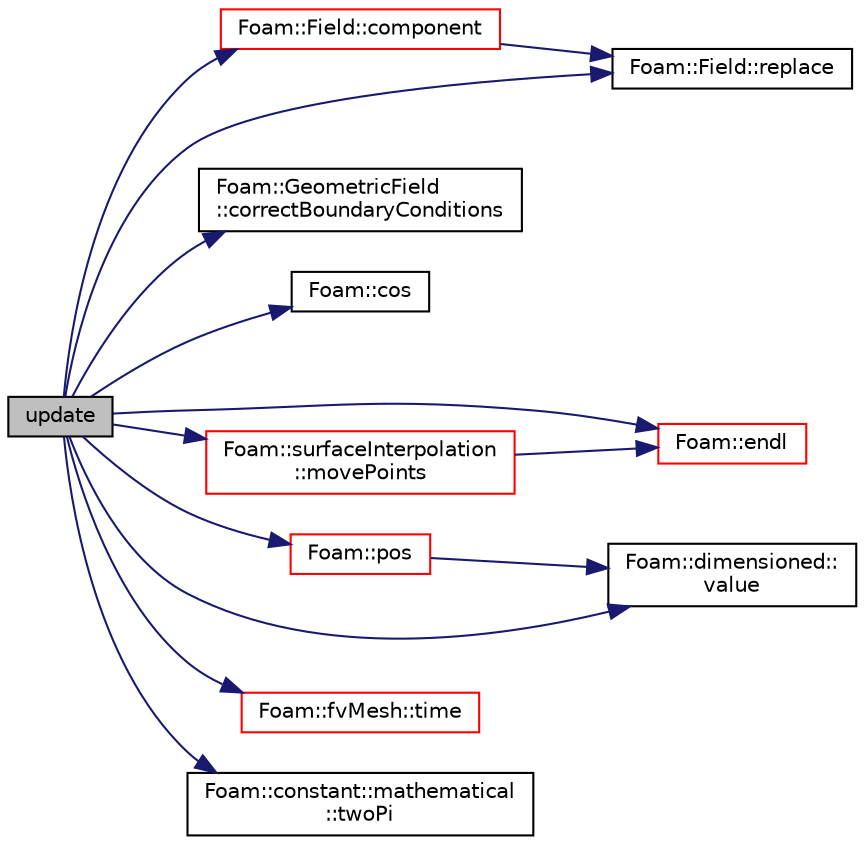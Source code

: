 digraph "update"
{
  bgcolor="transparent";
  edge [fontname="Helvetica",fontsize="10",labelfontname="Helvetica",labelfontsize="10"];
  node [fontname="Helvetica",fontsize="10",shape=record];
  rankdir="LR";
  Node1 [label="update",height=0.2,width=0.4,color="black", fillcolor="grey75", style="filled", fontcolor="black"];
  Node1 -> Node2 [color="midnightblue",fontsize="10",style="solid",fontname="Helvetica"];
  Node2 [label="Foam::Field::component",height=0.2,width=0.4,color="red",URL="$a00765.html#a770bc7d2cd4553971cd2acd4d65be9eb",tooltip="Return a component field of the field. "];
  Node2 -> Node3 [color="midnightblue",fontsize="10",style="solid",fontname="Helvetica"];
  Node3 [label="Foam::Field::replace",height=0.2,width=0.4,color="black",URL="$a00765.html#a815e9bf6122726b1d13b4baf30bbad04",tooltip="Replace a component field of the field. "];
  Node1 -> Node4 [color="midnightblue",fontsize="10",style="solid",fontname="Helvetica"];
  Node4 [label="Foam::GeometricField\l::correctBoundaryConditions",height=0.2,width=0.4,color="black",URL="$a00937.html#acaf6878ef900e593c4b20812f1b567d6",tooltip="Correct boundary field. "];
  Node1 -> Node5 [color="midnightblue",fontsize="10",style="solid",fontname="Helvetica"];
  Node5 [label="Foam::cos",height=0.2,width=0.4,color="black",URL="$a10909.html#aebb41a148f7cf44b63e12f69e487e49f"];
  Node1 -> Node6 [color="midnightblue",fontsize="10",style="solid",fontname="Helvetica"];
  Node6 [label="Foam::endl",height=0.2,width=0.4,color="red",URL="$a10909.html#a2db8fe02a0d3909e9351bb4275b23ce4",tooltip="Add newline and flush stream. "];
  Node1 -> Node7 [color="midnightblue",fontsize="10",style="solid",fontname="Helvetica"];
  Node7 [label="Foam::surfaceInterpolation\l::movePoints",height=0.2,width=0.4,color="red",URL="$a02571.html#a049fe0a86e2c86b4c0bb5fe02583bea4",tooltip="Do what is neccessary if the mesh has moved. "];
  Node7 -> Node6 [color="midnightblue",fontsize="10",style="solid",fontname="Helvetica"];
  Node1 -> Node8 [color="midnightblue",fontsize="10",style="solid",fontname="Helvetica"];
  Node8 [label="Foam::pos",height=0.2,width=0.4,color="red",URL="$a10909.html#a09a190b59f3d01b258bca0fa964a6212"];
  Node8 -> Node9 [color="midnightblue",fontsize="10",style="solid",fontname="Helvetica"];
  Node9 [label="Foam::dimensioned::\lvalue",height=0.2,width=0.4,color="black",URL="$a00538.html#a080d3824651cfcf52f72acceec615aaa",tooltip="Return const reference to value. "];
  Node1 -> Node3 [color="midnightblue",fontsize="10",style="solid",fontname="Helvetica"];
  Node1 -> Node10 [color="midnightblue",fontsize="10",style="solid",fontname="Helvetica"];
  Node10 [label="Foam::fvMesh::time",height=0.2,width=0.4,color="red",URL="$a00892.html#a48fcf6de2789aff6b430b5fc1a05693f",tooltip="Return the top-level database. "];
  Node1 -> Node11 [color="midnightblue",fontsize="10",style="solid",fontname="Helvetica"];
  Node11 [label="Foam::constant::mathematical\l::twoPi",height=0.2,width=0.4,color="black",URL="$a10920.html#a7574b446d33e802339e1708574670c00"];
  Node1 -> Node9 [color="midnightblue",fontsize="10",style="solid",fontname="Helvetica"];
}
